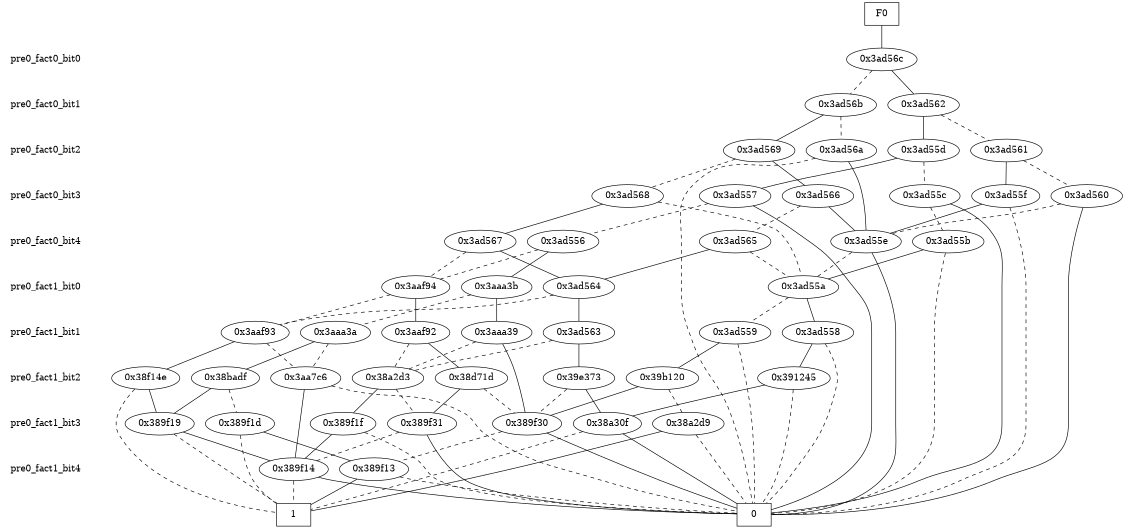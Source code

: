 digraph "DD" {
size = "7.5,10"
center = true;
edge [dir = none];
{ node [shape = plaintext];
  edge [style = invis];
  "CONST NODES" [style = invis];
" pre0_fact0_bit0 " -> " pre0_fact0_bit1 " -> " pre0_fact0_bit2 " -> " pre0_fact0_bit3 " -> " pre0_fact0_bit4 " -> " pre0_fact1_bit0 " -> " pre0_fact1_bit1 " -> " pre0_fact1_bit2 " -> " pre0_fact1_bit3 " -> " pre0_fact1_bit4 " -> "CONST NODES"; 
}
{ rank = same; node [shape = box]; edge [style = invis];
"F0"; }
{ rank = same; " pre0_fact0_bit0 ";
"0x3ad56c";
}
{ rank = same; " pre0_fact0_bit1 ";
"0x3ad56b";
"0x3ad562";
}
{ rank = same; " pre0_fact0_bit2 ";
"0x3ad56a";
"0x3ad569";
"0x3ad55d";
"0x3ad561";
}
{ rank = same; " pre0_fact0_bit3 ";
"0x3ad566";
"0x3ad55f";
"0x3ad568";
"0x3ad557";
"0x3ad55c";
"0x3ad560";
}
{ rank = same; " pre0_fact0_bit4 ";
"0x3ad565";
"0x3ad567";
"0x3ad556";
"0x3ad55b";
"0x3ad55e";
}
{ rank = same; " pre0_fact1_bit0 ";
"0x3ad564";
"0x3aaa3b";
"0x3ad55a";
"0x3aaf94";
}
{ rank = same; " pre0_fact1_bit1 ";
"0x3aaf93";
"0x3aaa3a";
"0x3aaf92";
"0x3ad558";
"0x3ad559";
"0x3aaa39";
"0x3ad563";
}
{ rank = same; " pre0_fact1_bit2 ";
"0x39b120";
"0x39e373";
"0x38badf";
"0x38f14e";
"0x391245";
"0x38a2d3";
"0x38d71d";
"0x3aa7c6";
}
{ rank = same; " pre0_fact1_bit3 ";
"0x38a30f";
"0x389f1d";
"0x389f30";
"0x389f31";
"0x38a2d9";
"0x389f19";
"0x389f1f";
}
{ rank = same; " pre0_fact1_bit4 ";
"0x389f14";
"0x389f13";
}
{ rank = same; "CONST NODES";
{ node [shape = box]; "0x36e91c";
"0x36e91b";
}
}
"F0" -> "0x3ad56c" [style = solid];
"0x3ad56c" -> "0x3ad562";
"0x3ad56c" -> "0x3ad56b" [style = dashed];
"0x3ad56b" -> "0x3ad569";
"0x3ad56b" -> "0x3ad56a" [style = dashed];
"0x3ad562" -> "0x3ad55d";
"0x3ad562" -> "0x3ad561" [style = dashed];
"0x3ad56a" -> "0x3ad55e";
"0x3ad56a" -> "0x36e91c" [style = dashed];
"0x3ad569" -> "0x3ad566";
"0x3ad569" -> "0x3ad568" [style = dashed];
"0x3ad55d" -> "0x3ad557";
"0x3ad55d" -> "0x3ad55c" [style = dashed];
"0x3ad561" -> "0x3ad55f";
"0x3ad561" -> "0x3ad560" [style = dashed];
"0x3ad566" -> "0x3ad55e";
"0x3ad566" -> "0x3ad565" [style = dashed];
"0x3ad55f" -> "0x3ad55e";
"0x3ad55f" -> "0x36e91c" [style = dashed];
"0x3ad568" -> "0x3ad567";
"0x3ad568" -> "0x3ad55a" [style = dashed];
"0x3ad557" -> "0x36e91c";
"0x3ad557" -> "0x3ad556" [style = dashed];
"0x3ad55c" -> "0x36e91c";
"0x3ad55c" -> "0x3ad55b" [style = dashed];
"0x3ad560" -> "0x36e91c";
"0x3ad560" -> "0x3ad55e" [style = dashed];
"0x3ad565" -> "0x3ad564";
"0x3ad565" -> "0x3ad55a" [style = dashed];
"0x3ad567" -> "0x3ad564";
"0x3ad567" -> "0x3aaf94" [style = dashed];
"0x3ad556" -> "0x3aaa3b";
"0x3ad556" -> "0x3aaf94" [style = dashed];
"0x3ad55b" -> "0x3ad55a";
"0x3ad55b" -> "0x36e91c" [style = dashed];
"0x3ad55e" -> "0x36e91c";
"0x3ad55e" -> "0x3ad55a" [style = dashed];
"0x3ad564" -> "0x3ad563";
"0x3ad564" -> "0x3aaf93" [style = dashed];
"0x3aaa3b" -> "0x3aaa39";
"0x3aaa3b" -> "0x3aaa3a" [style = dashed];
"0x3ad55a" -> "0x3ad558";
"0x3ad55a" -> "0x3ad559" [style = dashed];
"0x3aaf94" -> "0x3aaf92";
"0x3aaf94" -> "0x3aaf93" [style = dashed];
"0x3aaf93" -> "0x38f14e";
"0x3aaf93" -> "0x3aa7c6" [style = dashed];
"0x3aaa3a" -> "0x38badf";
"0x3aaa3a" -> "0x3aa7c6" [style = dashed];
"0x3aaf92" -> "0x38d71d";
"0x3aaf92" -> "0x38a2d3" [style = dashed];
"0x3ad558" -> "0x391245";
"0x3ad558" -> "0x36e91c" [style = dashed];
"0x3ad559" -> "0x39b120";
"0x3ad559" -> "0x36e91c" [style = dashed];
"0x3aaa39" -> "0x389f30";
"0x3aaa39" -> "0x38a2d3" [style = dashed];
"0x3ad563" -> "0x39e373";
"0x3ad563" -> "0x38a2d3" [style = dashed];
"0x39b120" -> "0x389f30";
"0x39b120" -> "0x38a2d9" [style = dashed];
"0x39e373" -> "0x38a30f";
"0x39e373" -> "0x389f30" [style = dashed];
"0x38badf" -> "0x389f19";
"0x38badf" -> "0x389f1d" [style = dashed];
"0x38f14e" -> "0x389f19";
"0x38f14e" -> "0x36e91b" [style = dashed];
"0x391245" -> "0x38a30f";
"0x391245" -> "0x36e91c" [style = dashed];
"0x38a2d3" -> "0x389f1f";
"0x38a2d3" -> "0x389f31" [style = dashed];
"0x38d71d" -> "0x389f31";
"0x38d71d" -> "0x389f30" [style = dashed];
"0x3aa7c6" -> "0x389f14";
"0x3aa7c6" -> "0x36e91c" [style = dashed];
"0x38a30f" -> "0x36e91c";
"0x38a30f" -> "0x36e91b" [style = dashed];
"0x389f1d" -> "0x389f13";
"0x389f1d" -> "0x36e91b" [style = dashed];
"0x389f30" -> "0x36e91c";
"0x389f30" -> "0x389f13" [style = dashed];
"0x389f31" -> "0x36e91c";
"0x389f31" -> "0x389f14" [style = dashed];
"0x38a2d9" -> "0x36e91b";
"0x38a2d9" -> "0x36e91c" [style = dashed];
"0x389f19" -> "0x389f14";
"0x389f19" -> "0x36e91b" [style = dashed];
"0x389f1f" -> "0x389f14";
"0x389f1f" -> "0x36e91c" [style = dashed];
"0x389f14" -> "0x36e91c";
"0x389f14" -> "0x36e91b" [style = dashed];
"0x389f13" -> "0x36e91b";
"0x389f13" -> "0x36e91c" [style = dashed];
"0x36e91c" [label = "0"];
"0x36e91b" [label = "1"];
}
